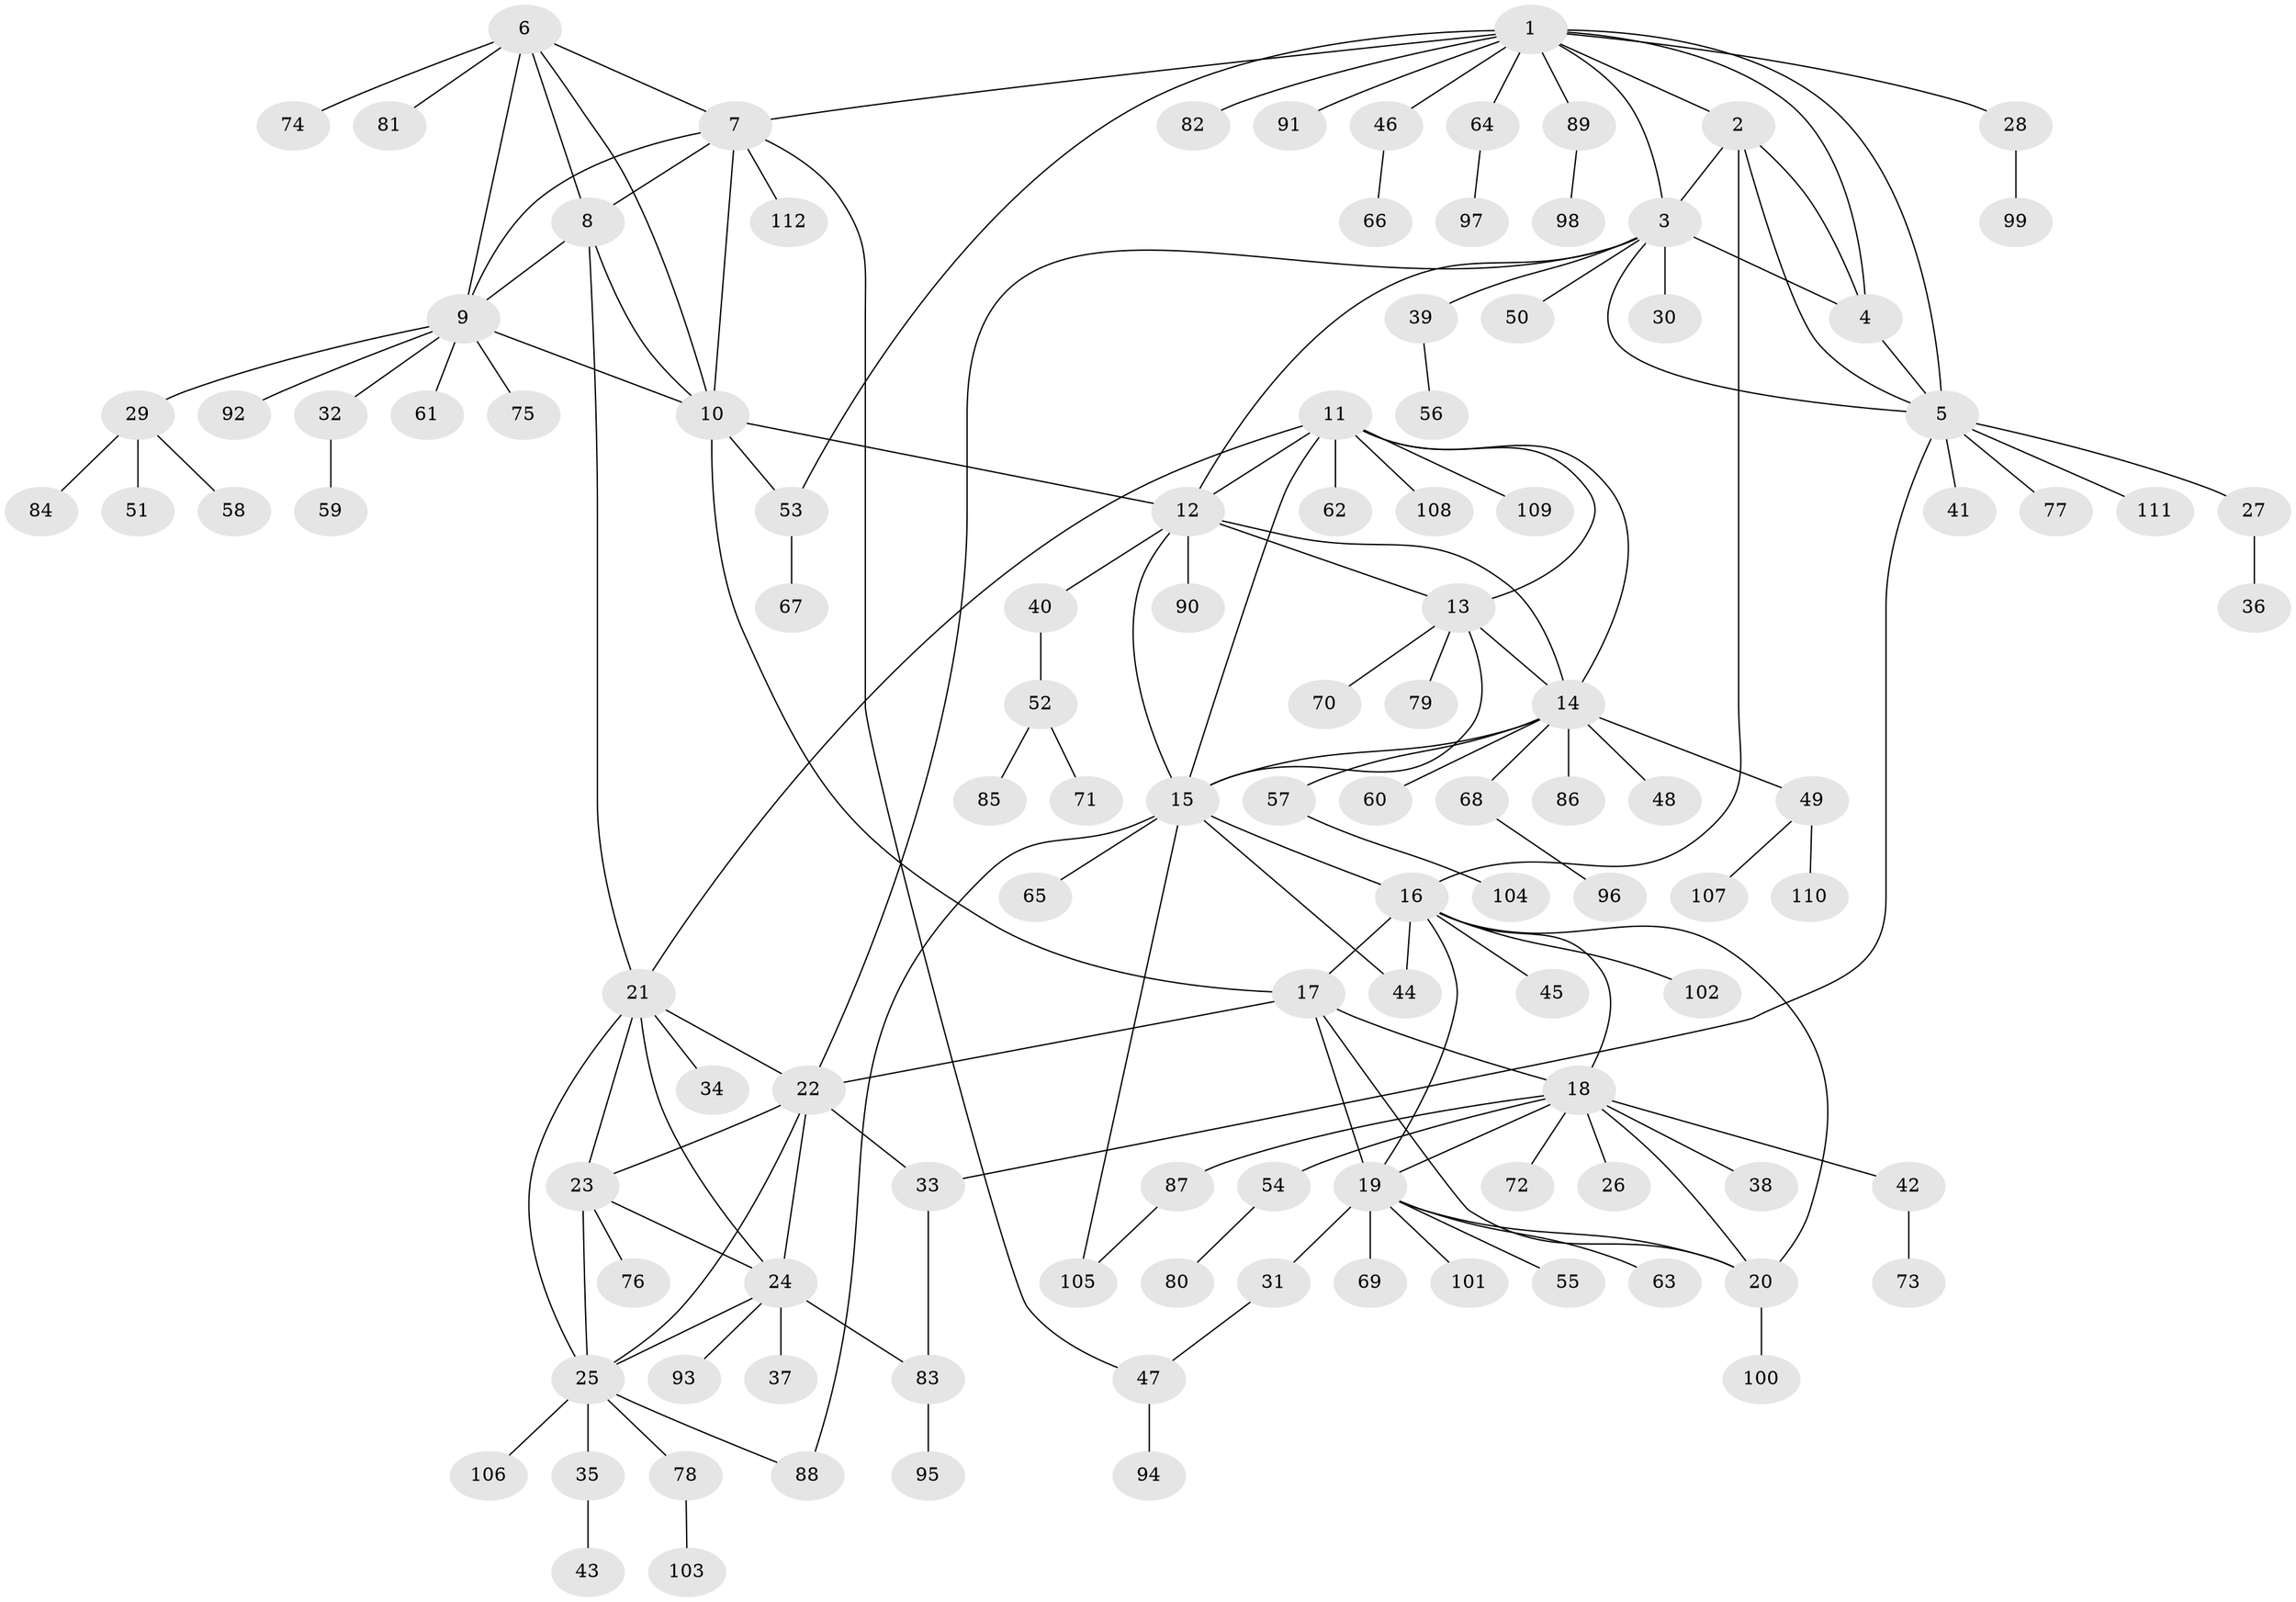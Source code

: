 // Generated by graph-tools (version 1.1) at 2025/37/03/09/25 02:37:33]
// undirected, 112 vertices, 154 edges
graph export_dot {
graph [start="1"]
  node [color=gray90,style=filled];
  1;
  2;
  3;
  4;
  5;
  6;
  7;
  8;
  9;
  10;
  11;
  12;
  13;
  14;
  15;
  16;
  17;
  18;
  19;
  20;
  21;
  22;
  23;
  24;
  25;
  26;
  27;
  28;
  29;
  30;
  31;
  32;
  33;
  34;
  35;
  36;
  37;
  38;
  39;
  40;
  41;
  42;
  43;
  44;
  45;
  46;
  47;
  48;
  49;
  50;
  51;
  52;
  53;
  54;
  55;
  56;
  57;
  58;
  59;
  60;
  61;
  62;
  63;
  64;
  65;
  66;
  67;
  68;
  69;
  70;
  71;
  72;
  73;
  74;
  75;
  76;
  77;
  78;
  79;
  80;
  81;
  82;
  83;
  84;
  85;
  86;
  87;
  88;
  89;
  90;
  91;
  92;
  93;
  94;
  95;
  96;
  97;
  98;
  99;
  100;
  101;
  102;
  103;
  104;
  105;
  106;
  107;
  108;
  109;
  110;
  111;
  112;
  1 -- 2;
  1 -- 3;
  1 -- 4;
  1 -- 5;
  1 -- 7;
  1 -- 28;
  1 -- 46;
  1 -- 53;
  1 -- 64;
  1 -- 82;
  1 -- 89;
  1 -- 91;
  2 -- 3;
  2 -- 4;
  2 -- 5;
  2 -- 16;
  3 -- 4;
  3 -- 5;
  3 -- 12;
  3 -- 22;
  3 -- 30;
  3 -- 39;
  3 -- 50;
  4 -- 5;
  5 -- 27;
  5 -- 33;
  5 -- 41;
  5 -- 77;
  5 -- 111;
  6 -- 7;
  6 -- 8;
  6 -- 9;
  6 -- 10;
  6 -- 74;
  6 -- 81;
  7 -- 8;
  7 -- 9;
  7 -- 10;
  7 -- 47;
  7 -- 112;
  8 -- 9;
  8 -- 10;
  8 -- 21;
  9 -- 10;
  9 -- 29;
  9 -- 32;
  9 -- 61;
  9 -- 75;
  9 -- 92;
  10 -- 12;
  10 -- 17;
  10 -- 53;
  11 -- 12;
  11 -- 13;
  11 -- 14;
  11 -- 15;
  11 -- 21;
  11 -- 62;
  11 -- 108;
  11 -- 109;
  12 -- 13;
  12 -- 14;
  12 -- 15;
  12 -- 40;
  12 -- 90;
  13 -- 14;
  13 -- 15;
  13 -- 70;
  13 -- 79;
  14 -- 15;
  14 -- 48;
  14 -- 49;
  14 -- 57;
  14 -- 60;
  14 -- 68;
  14 -- 86;
  15 -- 16;
  15 -- 44;
  15 -- 65;
  15 -- 88;
  15 -- 105;
  16 -- 17;
  16 -- 18;
  16 -- 19;
  16 -- 20;
  16 -- 44;
  16 -- 45;
  16 -- 102;
  17 -- 18;
  17 -- 19;
  17 -- 20;
  17 -- 22;
  18 -- 19;
  18 -- 20;
  18 -- 26;
  18 -- 38;
  18 -- 42;
  18 -- 54;
  18 -- 72;
  18 -- 87;
  19 -- 20;
  19 -- 31;
  19 -- 55;
  19 -- 63;
  19 -- 69;
  19 -- 101;
  20 -- 100;
  21 -- 22;
  21 -- 23;
  21 -- 24;
  21 -- 25;
  21 -- 34;
  22 -- 23;
  22 -- 24;
  22 -- 25;
  22 -- 33;
  23 -- 24;
  23 -- 25;
  23 -- 76;
  24 -- 25;
  24 -- 37;
  24 -- 83;
  24 -- 93;
  25 -- 35;
  25 -- 78;
  25 -- 88;
  25 -- 106;
  27 -- 36;
  28 -- 99;
  29 -- 51;
  29 -- 58;
  29 -- 84;
  31 -- 47;
  32 -- 59;
  33 -- 83;
  35 -- 43;
  39 -- 56;
  40 -- 52;
  42 -- 73;
  46 -- 66;
  47 -- 94;
  49 -- 107;
  49 -- 110;
  52 -- 71;
  52 -- 85;
  53 -- 67;
  54 -- 80;
  57 -- 104;
  64 -- 97;
  68 -- 96;
  78 -- 103;
  83 -- 95;
  87 -- 105;
  89 -- 98;
}

